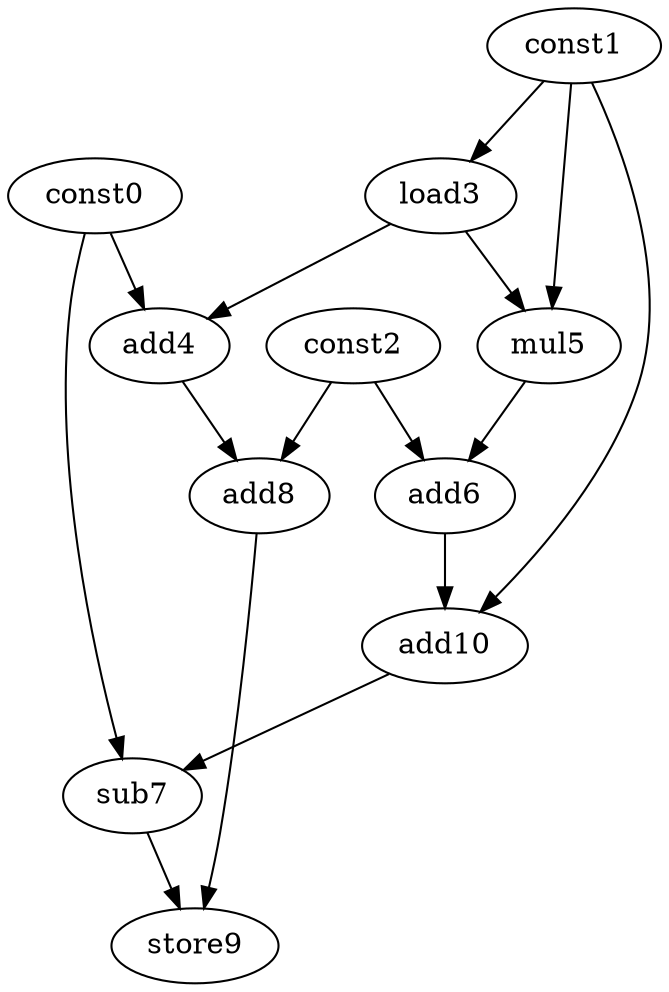digraph G { 
const0[opcode=const]; 
const1[opcode=const]; 
const2[opcode=const]; 
load3[opcode=load]; 
add4[opcode=add]; 
mul5[opcode=mul]; 
add6[opcode=add]; 
sub7[opcode=sub]; 
add8[opcode=add]; 
store9[opcode=store]; 
add10[opcode=add]; 
const1->load3[operand=0];
const0->add4[operand=0];
load3->add4[operand=1];
const1->mul5[operand=0];
load3->mul5[operand=1];
const2->add6[operand=0];
mul5->add6[operand=1];
const2->add8[operand=0];
add4->add8[operand=1];
const1->add10[operand=0];
add6->add10[operand=1];
const0->sub7[operand=0];
add10->sub7[operand=1];
add8->store9[operand=0];
sub7->store9[operand=1];
}

